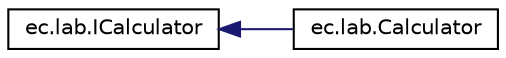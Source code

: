 digraph "Graphical Class Hierarchy"
{
  edge [fontname="Helvetica",fontsize="10",labelfontname="Helvetica",labelfontsize="10"];
  node [fontname="Helvetica",fontsize="10",shape=record];
  rankdir="LR";
  Node0 [label="ec.lab.ICalculator",height=0.2,width=0.4,color="black", fillcolor="white", style="filled",URL="$interfaceec_1_1lab_1_1_i_calculator.html",tooltip="This is the interface for Calculator class. "];
  Node0 -> Node1 [dir="back",color="midnightblue",fontsize="10",style="solid",fontname="Helvetica"];
  Node1 [label="ec.lab.Calculator",height=0.2,width=0.4,color="black", fillcolor="white", style="filled",URL="$classec_1_1lab_1_1_calculator.html",tooltip="This class implements iCalculator interface. "];
}
